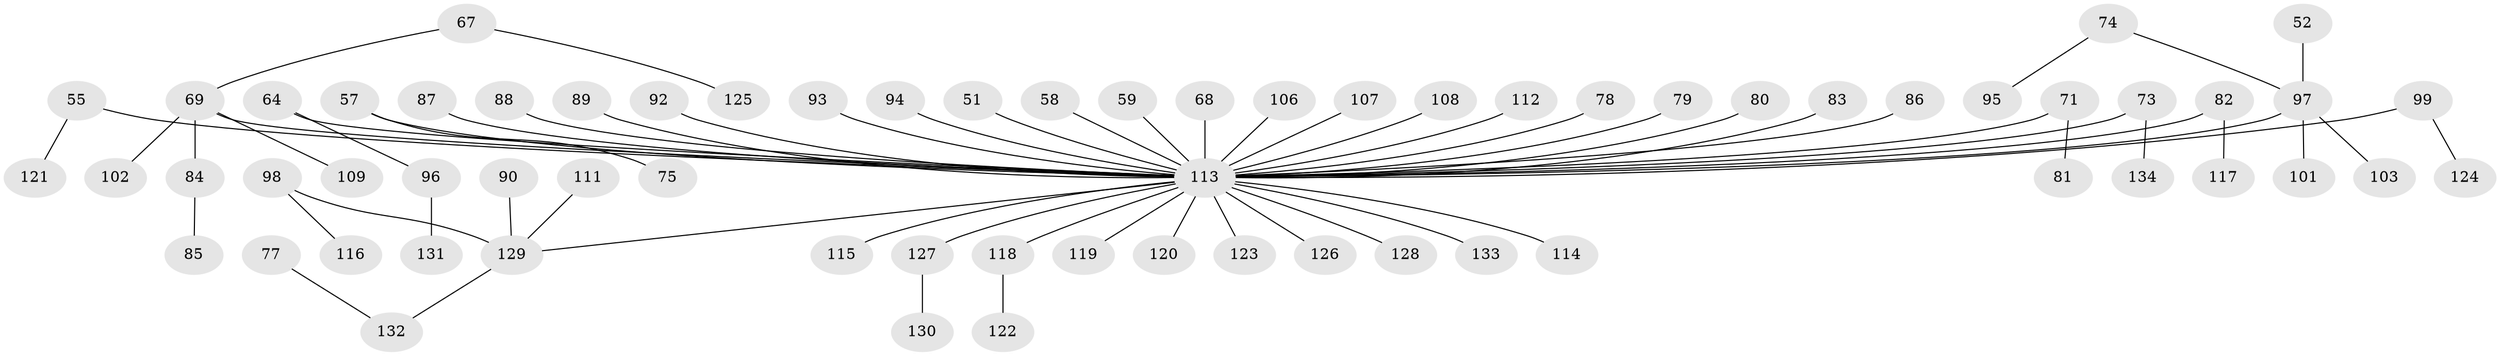 // original degree distribution, {7: 0.007462686567164179, 5: 0.04477611940298507, 2: 0.29850746268656714, 6: 0.014925373134328358, 3: 0.13432835820895522, 8: 0.007462686567164179, 4: 0.022388059701492536, 1: 0.4701492537313433}
// Generated by graph-tools (version 1.1) at 2025/53/03/09/25 04:53:31]
// undirected, 67 vertices, 66 edges
graph export_dot {
graph [start="1"]
  node [color=gray90,style=filled];
  51;
  52;
  55;
  57;
  58;
  59;
  64;
  67;
  68;
  69 [super="+61"];
  71;
  73 [super="+26"];
  74 [super="+45"];
  75;
  77;
  78;
  79;
  80;
  81;
  82;
  83;
  84;
  85;
  86;
  87;
  88;
  89;
  90;
  92;
  93 [super="+47"];
  94;
  95;
  96;
  97 [super="+49"];
  98;
  99 [super="+91"];
  101;
  102;
  103;
  106;
  107 [super="+19"];
  108;
  109;
  111;
  112;
  113 [super="+53+110+63+34+46+56+65+70"];
  114;
  115;
  116;
  117;
  118;
  119;
  120;
  121;
  122;
  123;
  124;
  125;
  126;
  127;
  128;
  129 [super="+8+13+17"];
  130;
  131;
  132 [super="+76"];
  133;
  134;
  51 -- 113;
  52 -- 97;
  55 -- 121;
  55 -- 113;
  57 -- 75;
  57 -- 113;
  58 -- 113;
  59 -- 113;
  64 -- 96;
  64 -- 113;
  67 -- 125;
  67 -- 69;
  68 -- 113;
  69 -- 84;
  69 -- 102;
  69 -- 109;
  69 -- 113;
  71 -- 81;
  71 -- 113;
  73 -- 134;
  73 -- 113;
  74 -- 95;
  74 -- 97;
  77 -- 132;
  78 -- 113;
  79 -- 113;
  80 -- 113;
  82 -- 117;
  82 -- 113;
  83 -- 113;
  84 -- 85;
  86 -- 113;
  87 -- 113;
  88 -- 113;
  89 -- 113;
  90 -- 129;
  92 -- 113;
  93 -- 113;
  94 -- 113;
  96 -- 131;
  97 -- 101;
  97 -- 103;
  97 -- 113;
  98 -- 116;
  98 -- 129;
  99 -- 124;
  99 -- 113;
  106 -- 113;
  107 -- 113;
  108 -- 113;
  111 -- 129;
  112 -- 113;
  113 -- 120;
  113 -- 127;
  113 -- 128;
  113 -- 129;
  113 -- 123;
  113 -- 114;
  113 -- 115;
  113 -- 118;
  113 -- 126;
  113 -- 133;
  113 -- 119;
  118 -- 122;
  127 -- 130;
  129 -- 132;
}
